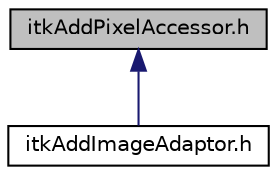 digraph "itkAddPixelAccessor.h"
{
 // LATEX_PDF_SIZE
  edge [fontname="Helvetica",fontsize="10",labelfontname="Helvetica",labelfontsize="10"];
  node [fontname="Helvetica",fontsize="10",shape=record];
  Node1 [label="itkAddPixelAccessor.h",height=0.2,width=0.4,color="black", fillcolor="grey75", style="filled", fontcolor="black",tooltip=" "];
  Node1 -> Node2 [dir="back",color="midnightblue",fontsize="10",style="solid",fontname="Helvetica"];
  Node2 [label="itkAddImageAdaptor.h",height=0.2,width=0.4,color="black", fillcolor="white", style="filled",URL="$itkAddImageAdaptor_8h.html",tooltip=" "];
}
